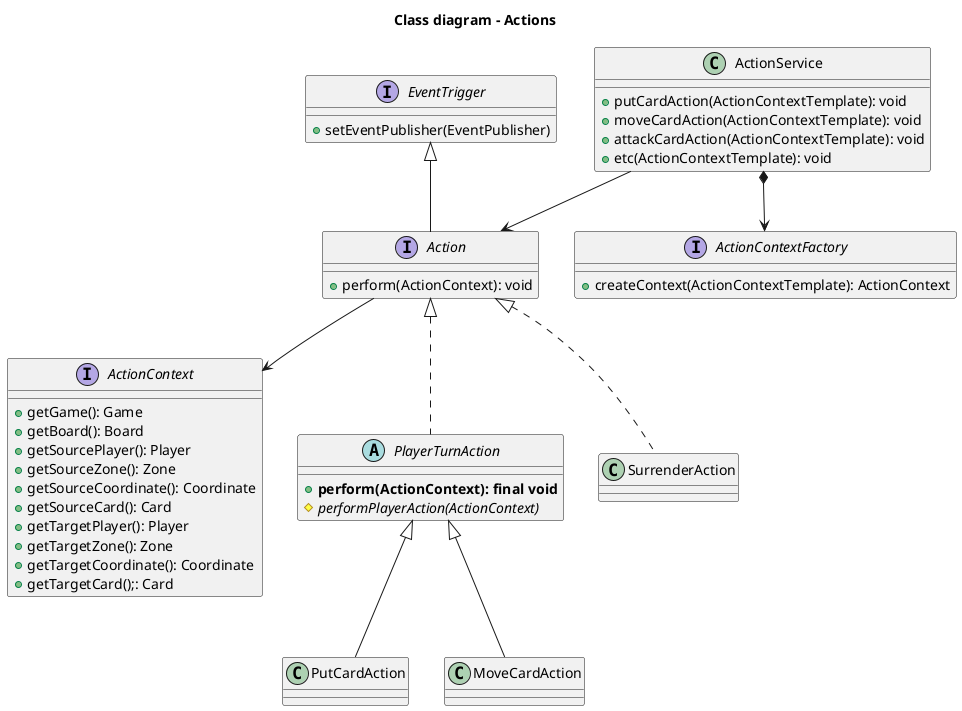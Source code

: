 @startuml	
title "Class diagram - Actions"

interface EventTrigger {
 +setEventPublisher(EventPublisher)
}

interface ActionContext {
 +getGame(): Game
 +getBoard(): Board
 +getSourcePlayer(): Player
 +getSourceZone(): Zone
 +getSourceCoordinate(): Coordinate
 +getSourceCard(): Card
 +getTargetPlayer(): Player
 +getTargetZone(): Zone
 +getTargetCoordinate(): Coordinate
 +getTargetCard();: Card
}

interface Action extends EventTrigger {
 +perform(ActionContext): void
}

interface ActionContextFactory {
 +createContext(ActionContextTemplate): ActionContext
}

class ActionService {
 +putCardAction(ActionContextTemplate): void
 +moveCardAction(ActionContextTemplate): void
 +attackCardAction(ActionContextTemplate): void
 +etc(ActionContextTemplate): void
}

abstract class PlayerTurnAction {
 +<b>perform(ActionContext): final void</b>
 #{abstract} performPlayerAction(ActionContext)
}

ActionService *--> ActionContextFactory
ActionService --> Action
Action --> ActionContext

Action <|.. SurrenderAction
Action <|.. PlayerTurnAction
PlayerTurnAction <|-- PutCardAction
PlayerTurnAction <|-- MoveCardAction
@enduml